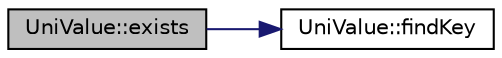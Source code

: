 digraph "UniValue::exists"
{
  edge [fontname="Helvetica",fontsize="10",labelfontname="Helvetica",labelfontsize="10"];
  node [fontname="Helvetica",fontsize="10",shape=record];
  rankdir="LR";
  Node32 [label="UniValue::exists",height=0.2,width=0.4,color="black", fillcolor="grey75", style="filled", fontcolor="black"];
  Node32 -> Node33 [color="midnightblue",fontsize="10",style="solid",fontname="Helvetica"];
  Node33 [label="UniValue::findKey",height=0.2,width=0.4,color="black", fillcolor="white", style="filled",URL="$class_uni_value.html#a1aa1f9acd0103e30edbf4eac9743baba"];
}

